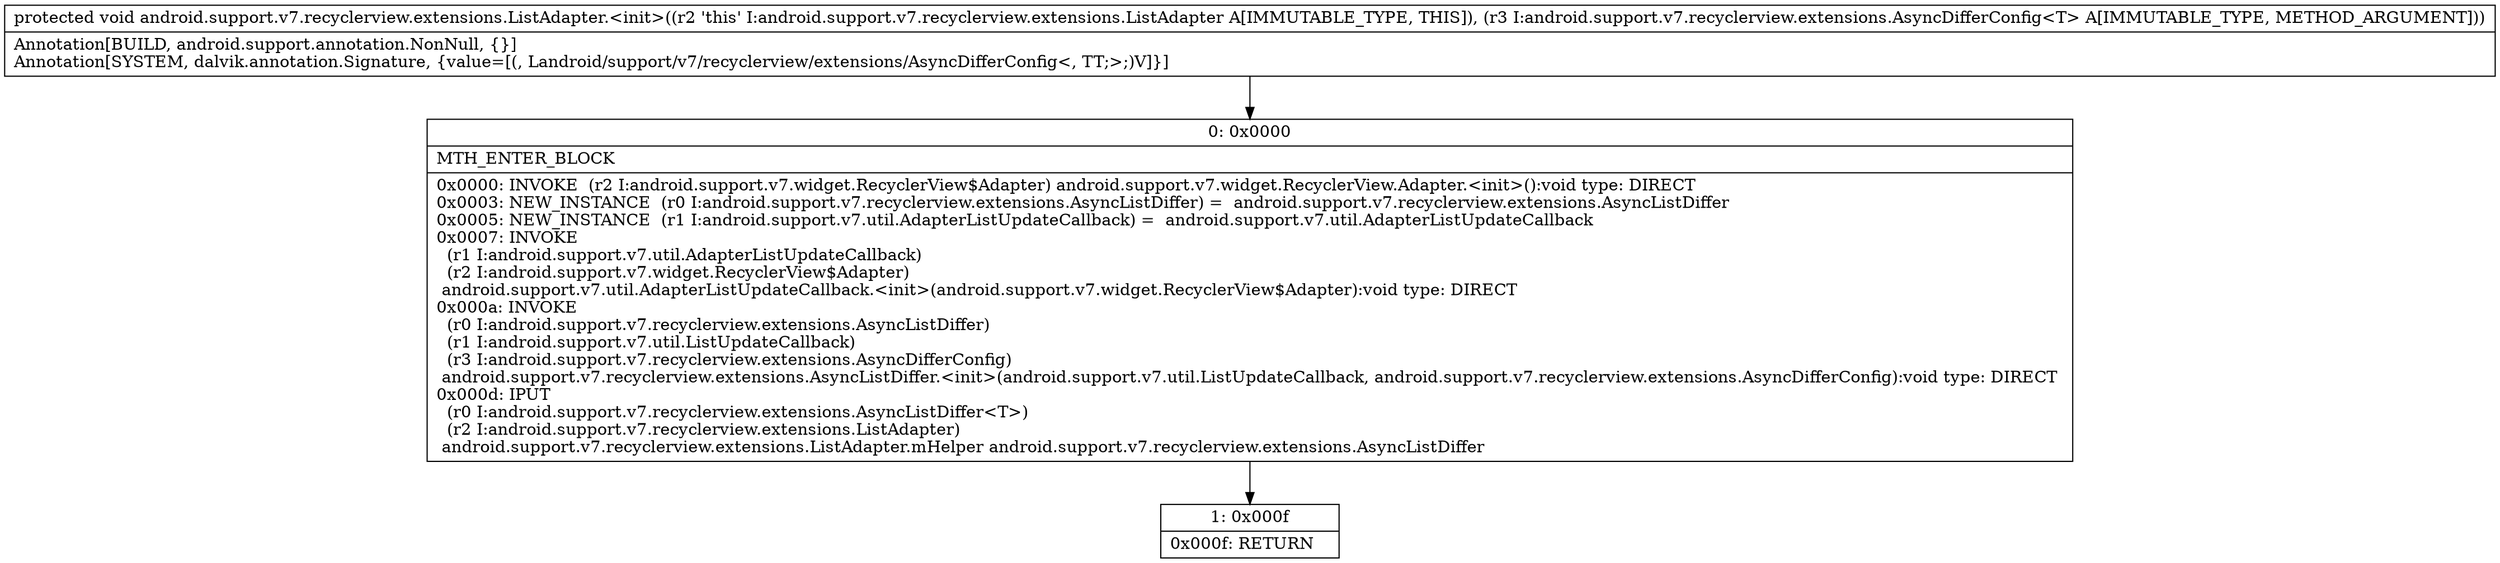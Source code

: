 digraph "CFG forandroid.support.v7.recyclerview.extensions.ListAdapter.\<init\>(Landroid\/support\/v7\/recyclerview\/extensions\/AsyncDifferConfig;)V" {
Node_0 [shape=record,label="{0\:\ 0x0000|MTH_ENTER_BLOCK\l|0x0000: INVOKE  (r2 I:android.support.v7.widget.RecyclerView$Adapter) android.support.v7.widget.RecyclerView.Adapter.\<init\>():void type: DIRECT \l0x0003: NEW_INSTANCE  (r0 I:android.support.v7.recyclerview.extensions.AsyncListDiffer) =  android.support.v7.recyclerview.extensions.AsyncListDiffer \l0x0005: NEW_INSTANCE  (r1 I:android.support.v7.util.AdapterListUpdateCallback) =  android.support.v7.util.AdapterListUpdateCallback \l0x0007: INVOKE  \l  (r1 I:android.support.v7.util.AdapterListUpdateCallback)\l  (r2 I:android.support.v7.widget.RecyclerView$Adapter)\l android.support.v7.util.AdapterListUpdateCallback.\<init\>(android.support.v7.widget.RecyclerView$Adapter):void type: DIRECT \l0x000a: INVOKE  \l  (r0 I:android.support.v7.recyclerview.extensions.AsyncListDiffer)\l  (r1 I:android.support.v7.util.ListUpdateCallback)\l  (r3 I:android.support.v7.recyclerview.extensions.AsyncDifferConfig)\l android.support.v7.recyclerview.extensions.AsyncListDiffer.\<init\>(android.support.v7.util.ListUpdateCallback, android.support.v7.recyclerview.extensions.AsyncDifferConfig):void type: DIRECT \l0x000d: IPUT  \l  (r0 I:android.support.v7.recyclerview.extensions.AsyncListDiffer\<T\>)\l  (r2 I:android.support.v7.recyclerview.extensions.ListAdapter)\l android.support.v7.recyclerview.extensions.ListAdapter.mHelper android.support.v7.recyclerview.extensions.AsyncListDiffer \l}"];
Node_1 [shape=record,label="{1\:\ 0x000f|0x000f: RETURN   \l}"];
MethodNode[shape=record,label="{protected void android.support.v7.recyclerview.extensions.ListAdapter.\<init\>((r2 'this' I:android.support.v7.recyclerview.extensions.ListAdapter A[IMMUTABLE_TYPE, THIS]), (r3 I:android.support.v7.recyclerview.extensions.AsyncDifferConfig\<T\> A[IMMUTABLE_TYPE, METHOD_ARGUMENT]))  | Annotation[BUILD, android.support.annotation.NonNull, \{\}]\lAnnotation[SYSTEM, dalvik.annotation.Signature, \{value=[(, Landroid\/support\/v7\/recyclerview\/extensions\/AsyncDifferConfig\<, TT;\>;)V]\}]\l}"];
MethodNode -> Node_0;
Node_0 -> Node_1;
}

